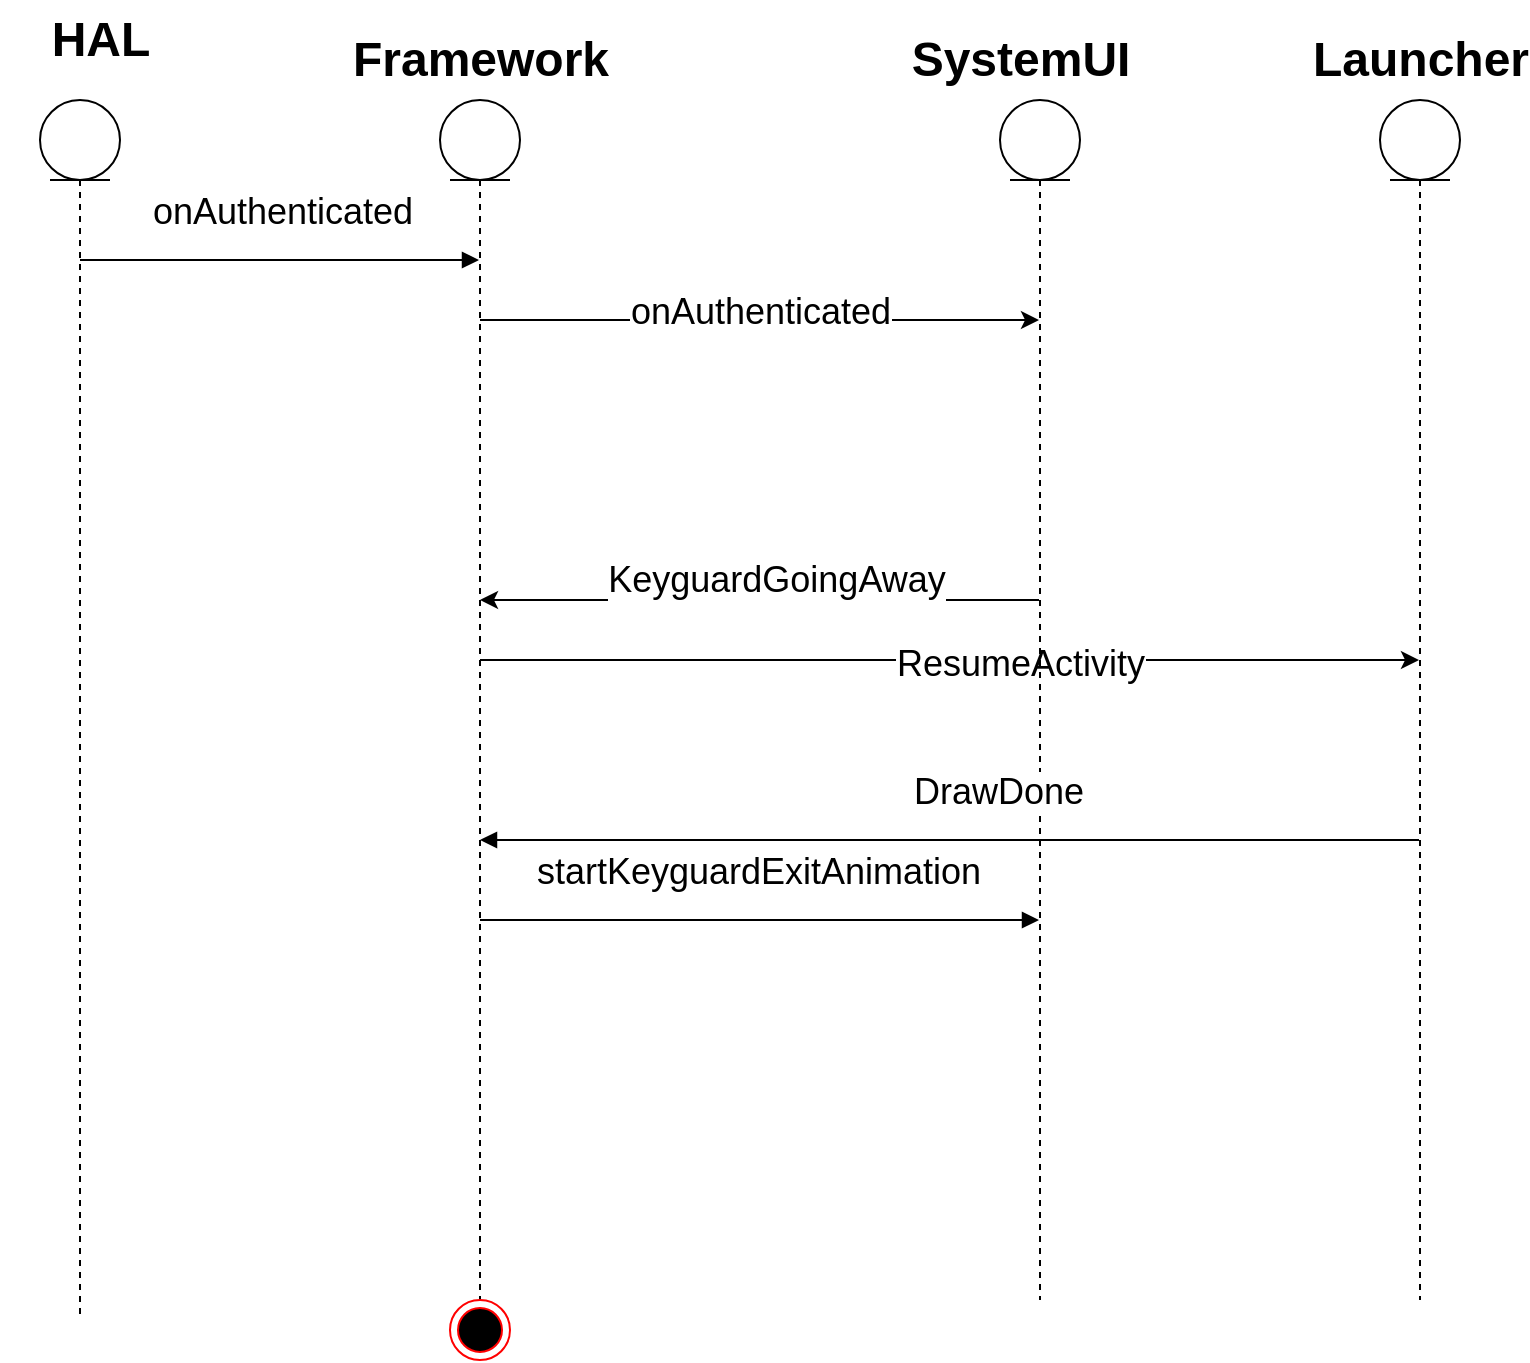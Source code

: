<mxfile version="14.2.9" type="github">
  <diagram name="Page-1" id="e7e014a7-5840-1c2e-5031-d8a46d1fe8dd">
    <mxGraphModel dx="1157" dy="545" grid="1" gridSize="10" guides="1" tooltips="1" connect="1" arrows="1" fold="1" page="1" pageScale="1" pageWidth="1169" pageHeight="826" background="#ffffff" math="0" shadow="0">
      <root>
        <mxCell id="0" />
        <mxCell id="1" parent="0" />
        <mxCell id="w3tdlSialVUyiGjbRPjq-41" value="" style="shape=umlLifeline;participant=umlEntity;perimeter=lifelinePerimeter;whiteSpace=wrap;html=1;container=1;collapsible=0;recursiveResize=0;verticalAlign=top;spacingTop=36;outlineConnect=0;" vertex="1" parent="1">
          <mxGeometry x="160" y="160" width="40" height="610" as="geometry" />
        </mxCell>
        <mxCell id="w3tdlSialVUyiGjbRPjq-49" value="" style="edgeStyle=orthogonalEdgeStyle;rounded=0;orthogonalLoop=1;jettySize=auto;html=1;fontSize=18;" edge="1" parent="1" source="w3tdlSialVUyiGjbRPjq-43" target="w3tdlSialVUyiGjbRPjq-48">
          <mxGeometry relative="1" as="geometry">
            <Array as="points">
              <mxPoint x="440" y="270" />
              <mxPoint x="440" y="270" />
            </Array>
          </mxGeometry>
        </mxCell>
        <mxCell id="w3tdlSialVUyiGjbRPjq-50" value="onAuthenticated" style="edgeLabel;html=1;align=center;verticalAlign=middle;resizable=0;points=[];fontSize=18;" vertex="1" connectable="0" parent="w3tdlSialVUyiGjbRPjq-49">
          <mxGeometry x="0.287" y="4" relative="1" as="geometry">
            <mxPoint x="-40.5" as="offset" />
          </mxGeometry>
        </mxCell>
        <mxCell id="w3tdlSialVUyiGjbRPjq-55" value="" style="edgeStyle=orthogonalEdgeStyle;rounded=0;orthogonalLoop=1;jettySize=auto;html=1;fontSize=18;" edge="1" parent="1" source="w3tdlSialVUyiGjbRPjq-43" target="w3tdlSialVUyiGjbRPjq-54">
          <mxGeometry relative="1" as="geometry">
            <Array as="points">
              <mxPoint x="530" y="440" />
              <mxPoint x="530" y="440" />
            </Array>
          </mxGeometry>
        </mxCell>
        <mxCell id="w3tdlSialVUyiGjbRPjq-56" value="ResumeActivity" style="edgeLabel;html=1;align=center;verticalAlign=middle;resizable=0;points=[];fontSize=18;" vertex="1" connectable="0" parent="w3tdlSialVUyiGjbRPjq-55">
          <mxGeometry x="0.405" y="-2" relative="1" as="geometry">
            <mxPoint x="-60.5" as="offset" />
          </mxGeometry>
        </mxCell>
        <mxCell id="w3tdlSialVUyiGjbRPjq-43" value="" style="shape=umlLifeline;participant=umlEntity;perimeter=lifelinePerimeter;whiteSpace=wrap;html=1;container=1;collapsible=0;recursiveResize=0;verticalAlign=top;spacingTop=36;outlineConnect=0;" vertex="1" parent="1">
          <mxGeometry x="360" y="160" width="40" height="600" as="geometry" />
        </mxCell>
        <mxCell id="w3tdlSialVUyiGjbRPjq-46" value="onAuthenticated" style="html=1;verticalAlign=bottom;endArrow=block;fontSize=18;" edge="1" parent="1" source="w3tdlSialVUyiGjbRPjq-41" target="w3tdlSialVUyiGjbRPjq-43">
          <mxGeometry x="0.007" y="10" width="80" relative="1" as="geometry">
            <mxPoint x="580" y="140" as="sourcePoint" />
            <mxPoint x="430" y="380" as="targetPoint" />
            <Array as="points">
              <mxPoint x="240" y="240" />
            </Array>
            <mxPoint as="offset" />
          </mxGeometry>
        </mxCell>
        <mxCell id="w3tdlSialVUyiGjbRPjq-52" value="" style="edgeStyle=orthogonalEdgeStyle;rounded=0;orthogonalLoop=1;jettySize=auto;html=1;fontSize=18;" edge="1" parent="1" source="w3tdlSialVUyiGjbRPjq-48" target="w3tdlSialVUyiGjbRPjq-43">
          <mxGeometry relative="1" as="geometry">
            <Array as="points">
              <mxPoint x="500" y="410" />
              <mxPoint x="500" y="410" />
            </Array>
          </mxGeometry>
        </mxCell>
        <mxCell id="w3tdlSialVUyiGjbRPjq-53" value="KeyguardGoingAway&lt;br&gt;" style="edgeLabel;html=1;align=center;verticalAlign=middle;resizable=0;points=[];fontSize=18;" vertex="1" connectable="0" parent="w3tdlSialVUyiGjbRPjq-52">
          <mxGeometry x="-0.231" y="-1" relative="1" as="geometry">
            <mxPoint x="-24.17" y="-9.07" as="offset" />
          </mxGeometry>
        </mxCell>
        <mxCell id="w3tdlSialVUyiGjbRPjq-48" value="" style="shape=umlLifeline;participant=umlEntity;perimeter=lifelinePerimeter;whiteSpace=wrap;html=1;container=1;collapsible=0;recursiveResize=0;verticalAlign=top;spacingTop=36;outlineConnect=0;" vertex="1" parent="1">
          <mxGeometry x="640" y="160" width="40" height="600" as="geometry" />
        </mxCell>
        <mxCell id="w3tdlSialVUyiGjbRPjq-54" value="" style="shape=umlLifeline;participant=umlEntity;perimeter=lifelinePerimeter;whiteSpace=wrap;html=1;container=1;collapsible=0;recursiveResize=0;verticalAlign=top;spacingTop=36;outlineConnect=0;" vertex="1" parent="1">
          <mxGeometry x="830" y="160" width="40" height="600" as="geometry" />
        </mxCell>
        <mxCell id="w3tdlSialVUyiGjbRPjq-58" value="DrawDone&lt;br&gt;" style="html=1;verticalAlign=bottom;endArrow=block;fontSize=18;" edge="1" parent="1" source="w3tdlSialVUyiGjbRPjq-54" target="w3tdlSialVUyiGjbRPjq-43">
          <mxGeometry x="-0.102" y="-10" width="80" relative="1" as="geometry">
            <mxPoint x="780" y="530" as="sourcePoint" />
            <mxPoint x="860" y="530" as="targetPoint" />
            <Array as="points">
              <mxPoint x="720" y="530" />
            </Array>
            <mxPoint as="offset" />
          </mxGeometry>
        </mxCell>
        <mxCell id="w3tdlSialVUyiGjbRPjq-60" value="startKeyguardExitAnimation" style="html=1;verticalAlign=bottom;endArrow=block;fontSize=18;" edge="1" parent="1" source="w3tdlSialVUyiGjbRPjq-43" target="w3tdlSialVUyiGjbRPjq-48">
          <mxGeometry x="0.002" y="10" width="80" relative="1" as="geometry">
            <mxPoint x="380" y="590" as="sourcePoint" />
            <mxPoint x="460" y="590" as="targetPoint" />
            <Array as="points">
              <mxPoint x="410" y="570" />
            </Array>
            <mxPoint x="-1" as="offset" />
          </mxGeometry>
        </mxCell>
        <mxCell id="w3tdlSialVUyiGjbRPjq-64" value="" style="ellipse;html=1;shape=endState;fillColor=#000000;strokeColor=#ff0000;fontSize=18;" vertex="1" parent="1">
          <mxGeometry x="365" y="760" width="30" height="30" as="geometry" />
        </mxCell>
        <mxCell id="w3tdlSialVUyiGjbRPjq-65" value="HAL" style="text;strokeColor=none;fillColor=none;html=1;fontSize=24;fontStyle=1;verticalAlign=middle;align=center;" vertex="1" parent="1">
          <mxGeometry x="140" y="110" width="100" height="40" as="geometry" />
        </mxCell>
        <mxCell id="w3tdlSialVUyiGjbRPjq-66" value="Framework&lt;br&gt;" style="text;strokeColor=none;fillColor=none;html=1;fontSize=24;fontStyle=1;verticalAlign=middle;align=center;" vertex="1" parent="1">
          <mxGeometry x="330" y="120" width="100" height="40" as="geometry" />
        </mxCell>
        <mxCell id="w3tdlSialVUyiGjbRPjq-67" value="SystemUI" style="text;strokeColor=none;fillColor=none;html=1;fontSize=24;fontStyle=1;verticalAlign=middle;align=center;" vertex="1" parent="1">
          <mxGeometry x="600" y="120" width="100" height="40" as="geometry" />
        </mxCell>
        <mxCell id="w3tdlSialVUyiGjbRPjq-68" value="Launcher&lt;br&gt;" style="text;strokeColor=none;fillColor=none;html=1;fontSize=24;fontStyle=1;verticalAlign=middle;align=center;" vertex="1" parent="1">
          <mxGeometry x="800" y="120" width="100" height="40" as="geometry" />
        </mxCell>
      </root>
    </mxGraphModel>
  </diagram>
</mxfile>
